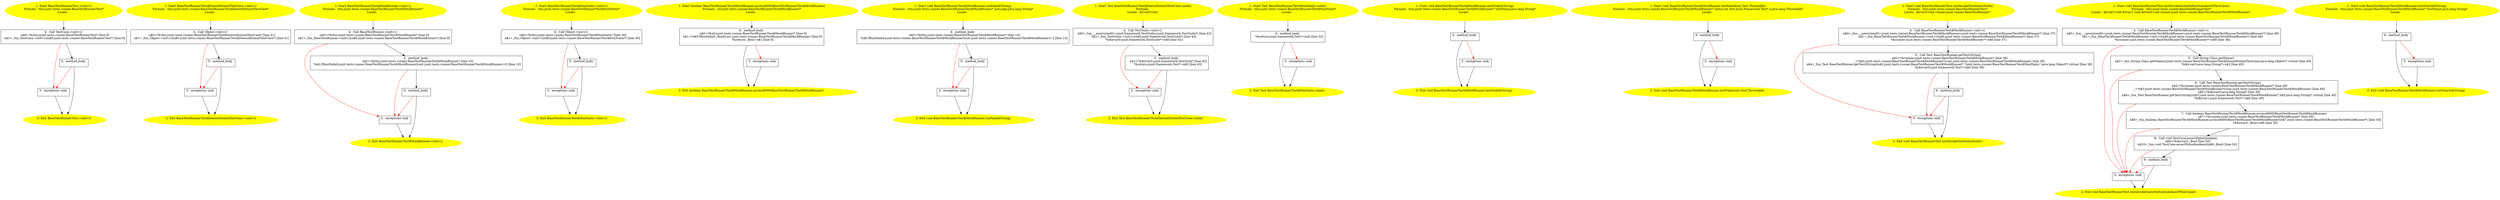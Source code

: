 /* @generated */
digraph cfg {
"junit.tests.runner.BaseTestRunnerTest.<init>().970b0ddd7cd2d6b14ed327c8016606b7_1" [label="1: Start BaseTestRunnerTest.<init>()\nFormals:  this:junit.tests.runner.BaseTestRunnerTest*\nLocals:  \n  " color=yellow style=filled]
	

	 "junit.tests.runner.BaseTestRunnerTest.<init>().970b0ddd7cd2d6b14ed327c8016606b7_1" -> "junit.tests.runner.BaseTestRunnerTest.<init>().970b0ddd7cd2d6b14ed327c8016606b7_4" ;
"junit.tests.runner.BaseTestRunnerTest.<init>().970b0ddd7cd2d6b14ed327c8016606b7_2" [label="2: Exit BaseTestRunnerTest.<init>() \n  " color=yellow style=filled]
	

"junit.tests.runner.BaseTestRunnerTest.<init>().970b0ddd7cd2d6b14ed327c8016606b7_3" [label="3:  exceptions sink \n  " shape="box"]
	

	 "junit.tests.runner.BaseTestRunnerTest.<init>().970b0ddd7cd2d6b14ed327c8016606b7_3" -> "junit.tests.runner.BaseTestRunnerTest.<init>().970b0ddd7cd2d6b14ed327c8016606b7_2" ;
"junit.tests.runner.BaseTestRunnerTest.<init>().970b0ddd7cd2d6b14ed327c8016606b7_4" [label="4:  Call TestCase.<init>() \n   n$0=*&this:junit.tests.runner.BaseTestRunnerTest* [line 8]\n  n$1=_fun_TestCase.<init>()(n$0:junit.tests.runner.BaseTestRunnerTest*) [line 8]\n " shape="box"]
	

	 "junit.tests.runner.BaseTestRunnerTest.<init>().970b0ddd7cd2d6b14ed327c8016606b7_4" -> "junit.tests.runner.BaseTestRunnerTest.<init>().970b0ddd7cd2d6b14ed327c8016606b7_5" ;
	 "junit.tests.runner.BaseTestRunnerTest.<init>().970b0ddd7cd2d6b14ed327c8016606b7_4" -> "junit.tests.runner.BaseTestRunnerTest.<init>().970b0ddd7cd2d6b14ed327c8016606b7_3" [color="red" ];
"junit.tests.runner.BaseTestRunnerTest.<init>().970b0ddd7cd2d6b14ed327c8016606b7_5" [label="5:  method_body \n  " shape="box"]
	

	 "junit.tests.runner.BaseTestRunnerTest.<init>().970b0ddd7cd2d6b14ed327c8016606b7_5" -> "junit.tests.runner.BaseTestRunnerTest.<init>().970b0ddd7cd2d6b14ed327c8016606b7_2" ;
	 "junit.tests.runner.BaseTestRunnerTest.<init>().970b0ddd7cd2d6b14ed327c8016606b7_5" -> "junit.tests.runner.BaseTestRunnerTest.<init>().970b0ddd7cd2d6b14ed327c8016606b7_3" [color="red" ];
"junit.tests.runner.BaseTestRunnerTest$DoesntExtendTestCase.<init>().9c954e14e626bd3613042c428a730e03_1" [label="1: Start BaseTestRunnerTest$DoesntExtendTestCase.<init>()\nFormals:  this:junit.tests.runner.BaseTestRunnerTest$DoesntExtendTestCase*\nLocals:  \n  " color=yellow style=filled]
	

	 "junit.tests.runner.BaseTestRunnerTest$DoesntExtendTestCase.<init>().9c954e14e626bd3613042c428a730e03_1" -> "junit.tests.runner.BaseTestRunnerTest$DoesntExtendTestCase.<init>().9c954e14e626bd3613042c428a730e03_4" ;
"junit.tests.runner.BaseTestRunnerTest$DoesntExtendTestCase.<init>().9c954e14e626bd3613042c428a730e03_2" [label="2: Exit BaseTestRunnerTest$DoesntExtendTestCase.<init>() \n  " color=yellow style=filled]
	

"junit.tests.runner.BaseTestRunnerTest$DoesntExtendTestCase.<init>().9c954e14e626bd3613042c428a730e03_3" [label="3:  exceptions sink \n  " shape="box"]
	

	 "junit.tests.runner.BaseTestRunnerTest$DoesntExtendTestCase.<init>().9c954e14e626bd3613042c428a730e03_3" -> "junit.tests.runner.BaseTestRunnerTest$DoesntExtendTestCase.<init>().9c954e14e626bd3613042c428a730e03_2" ;
"junit.tests.runner.BaseTestRunnerTest$DoesntExtendTestCase.<init>().9c954e14e626bd3613042c428a730e03_4" [label="4:  Call Object.<init>() \n   n$0=*&this:junit.tests.runner.BaseTestRunnerTest$DoesntExtendTestCase* [line 41]\n  n$1=_fun_Object.<init>()(n$0:junit.tests.runner.BaseTestRunnerTest$DoesntExtendTestCase*) [line 41]\n " shape="box"]
	

	 "junit.tests.runner.BaseTestRunnerTest$DoesntExtendTestCase.<init>().9c954e14e626bd3613042c428a730e03_4" -> "junit.tests.runner.BaseTestRunnerTest$DoesntExtendTestCase.<init>().9c954e14e626bd3613042c428a730e03_5" ;
	 "junit.tests.runner.BaseTestRunnerTest$DoesntExtendTestCase.<init>().9c954e14e626bd3613042c428a730e03_4" -> "junit.tests.runner.BaseTestRunnerTest$DoesntExtendTestCase.<init>().9c954e14e626bd3613042c428a730e03_3" [color="red" ];
"junit.tests.runner.BaseTestRunnerTest$DoesntExtendTestCase.<init>().9c954e14e626bd3613042c428a730e03_5" [label="5:  method_body \n  " shape="box"]
	

	 "junit.tests.runner.BaseTestRunnerTest$DoesntExtendTestCase.<init>().9c954e14e626bd3613042c428a730e03_5" -> "junit.tests.runner.BaseTestRunnerTest$DoesntExtendTestCase.<init>().9c954e14e626bd3613042c428a730e03_2" ;
	 "junit.tests.runner.BaseTestRunnerTest$DoesntExtendTestCase.<init>().9c954e14e626bd3613042c428a730e03_5" -> "junit.tests.runner.BaseTestRunnerTest$DoesntExtendTestCase.<init>().9c954e14e626bd3613042c428a730e03_3" [color="red" ];
"junit.tests.runner.BaseTestRunnerTest$MockRunner.<init>().0d391584226914f307fcde8b0631d300_1" [label="1: Start BaseTestRunnerTest$MockRunner.<init>()\nFormals:  this:junit.tests.runner.BaseTestRunnerTest$MockRunner*\nLocals:  \n  " color=yellow style=filled]
	

	 "junit.tests.runner.BaseTestRunnerTest$MockRunner.<init>().0d391584226914f307fcde8b0631d300_1" -> "junit.tests.runner.BaseTestRunnerTest$MockRunner.<init>().0d391584226914f307fcde8b0631d300_4" ;
"junit.tests.runner.BaseTestRunnerTest$MockRunner.<init>().0d391584226914f307fcde8b0631d300_2" [label="2: Exit BaseTestRunnerTest$MockRunner.<init>() \n  " color=yellow style=filled]
	

"junit.tests.runner.BaseTestRunnerTest$MockRunner.<init>().0d391584226914f307fcde8b0631d300_3" [label="3:  exceptions sink \n  " shape="box"]
	

	 "junit.tests.runner.BaseTestRunnerTest$MockRunner.<init>().0d391584226914f307fcde8b0631d300_3" -> "junit.tests.runner.BaseTestRunnerTest$MockRunner.<init>().0d391584226914f307fcde8b0631d300_2" ;
"junit.tests.runner.BaseTestRunnerTest$MockRunner.<init>().0d391584226914f307fcde8b0631d300_4" [label="4:  Call BaseTestRunner.<init>() \n   n$0=*&this:junit.tests.runner.BaseTestRunnerTest$MockRunner* [line 9]\n  n$1=_fun_BaseTestRunner.<init>()(n$0:junit.tests.runner.BaseTestRunnerTest$MockRunner*) [line 9]\n " shape="box"]
	

	 "junit.tests.runner.BaseTestRunnerTest$MockRunner.<init>().0d391584226914f307fcde8b0631d300_4" -> "junit.tests.runner.BaseTestRunnerTest$MockRunner.<init>().0d391584226914f307fcde8b0631d300_5" ;
	 "junit.tests.runner.BaseTestRunnerTest$MockRunner.<init>().0d391584226914f307fcde8b0631d300_4" -> "junit.tests.runner.BaseTestRunnerTest$MockRunner.<init>().0d391584226914f307fcde8b0631d300_3" [color="red" ];
"junit.tests.runner.BaseTestRunnerTest$MockRunner.<init>().0d391584226914f307fcde8b0631d300_5" [label="5:  method_body \n   n$2=*&this:junit.tests.runner.BaseTestRunnerTest$MockRunner* [line 10]\n  *n$2.fRunFailed:junit.tests.runner.BaseTestRunnerTest$MockRunner(root junit.tests.runner.BaseTestRunnerTest$MockRunner)=0 [line 10]\n " shape="box"]
	

	 "junit.tests.runner.BaseTestRunnerTest$MockRunner.<init>().0d391584226914f307fcde8b0631d300_5" -> "junit.tests.runner.BaseTestRunnerTest$MockRunner.<init>().0d391584226914f307fcde8b0631d300_6" ;
	 "junit.tests.runner.BaseTestRunnerTest$MockRunner.<init>().0d391584226914f307fcde8b0631d300_5" -> "junit.tests.runner.BaseTestRunnerTest$MockRunner.<init>().0d391584226914f307fcde8b0631d300_3" [color="red" ];
"junit.tests.runner.BaseTestRunnerTest$MockRunner.<init>().0d391584226914f307fcde8b0631d300_6" [label="6:  method_body \n  " shape="box"]
	

	 "junit.tests.runner.BaseTestRunnerTest$MockRunner.<init>().0d391584226914f307fcde8b0631d300_6" -> "junit.tests.runner.BaseTestRunnerTest$MockRunner.<init>().0d391584226914f307fcde8b0631d300_2" ;
	 "junit.tests.runner.BaseTestRunnerTest$MockRunner.<init>().0d391584226914f307fcde8b0631d300_6" -> "junit.tests.runner.BaseTestRunnerTest$MockRunner.<init>().0d391584226914f307fcde8b0631d300_3" [color="red" ];
"junit.tests.runner.BaseTestRunnerTest$NonStatic.<init>().d854600d7edfab98115441904ab23bbd_1" [label="1: Start BaseTestRunnerTest$NonStatic.<init>()\nFormals:  this:junit.tests.runner.BaseTestRunnerTest$NonStatic*\nLocals:  \n  " color=yellow style=filled]
	

	 "junit.tests.runner.BaseTestRunnerTest$NonStatic.<init>().d854600d7edfab98115441904ab23bbd_1" -> "junit.tests.runner.BaseTestRunnerTest$NonStatic.<init>().d854600d7edfab98115441904ab23bbd_4" ;
"junit.tests.runner.BaseTestRunnerTest$NonStatic.<init>().d854600d7edfab98115441904ab23bbd_2" [label="2: Exit BaseTestRunnerTest$NonStatic.<init>() \n  " color=yellow style=filled]
	

"junit.tests.runner.BaseTestRunnerTest$NonStatic.<init>().d854600d7edfab98115441904ab23bbd_3" [label="3:  exceptions sink \n  " shape="box"]
	

	 "junit.tests.runner.BaseTestRunnerTest$NonStatic.<init>().d854600d7edfab98115441904ab23bbd_3" -> "junit.tests.runner.BaseTestRunnerTest$NonStatic.<init>().d854600d7edfab98115441904ab23bbd_2" ;
"junit.tests.runner.BaseTestRunnerTest$NonStatic.<init>().d854600d7edfab98115441904ab23bbd_4" [label="4:  Call Object.<init>() \n   n$0=*&this:junit.tests.runner.BaseTestRunnerTest$NonStatic* [line 30]\n  n$1=_fun_Object.<init>()(n$0:junit.tests.runner.BaseTestRunnerTest$NonStatic*) [line 30]\n " shape="box"]
	

	 "junit.tests.runner.BaseTestRunnerTest$NonStatic.<init>().d854600d7edfab98115441904ab23bbd_4" -> "junit.tests.runner.BaseTestRunnerTest$NonStatic.<init>().d854600d7edfab98115441904ab23bbd_5" ;
	 "junit.tests.runner.BaseTestRunnerTest$NonStatic.<init>().d854600d7edfab98115441904ab23bbd_4" -> "junit.tests.runner.BaseTestRunnerTest$NonStatic.<init>().d854600d7edfab98115441904ab23bbd_3" [color="red" ];
"junit.tests.runner.BaseTestRunnerTest$NonStatic.<init>().d854600d7edfab98115441904ab23bbd_5" [label="5:  method_body \n  " shape="box"]
	

	 "junit.tests.runner.BaseTestRunnerTest$NonStatic.<init>().d854600d7edfab98115441904ab23bbd_5" -> "junit.tests.runner.BaseTestRunnerTest$NonStatic.<init>().d854600d7edfab98115441904ab23bbd_2" ;
	 "junit.tests.runner.BaseTestRunnerTest$NonStatic.<init>().d854600d7edfab98115441904ab23bbd_5" -> "junit.tests.runner.BaseTestRunnerTest$NonStatic.<init>().d854600d7edfab98115441904ab23bbd_3" [color="red" ];
"junit.tests.runner.BaseTestRunnerTest$MockRunner.access$000(junit.tests.runner.BaseTestRunnerTest$Mo.b3f27add9730a45603c6a0e226bae062_1" [label="1: Start boolean BaseTestRunnerTest$MockRunner.access$000(BaseTestRunnerTest$MockRunner)\nFormals:  x0:junit.tests.runner.BaseTestRunnerTest$MockRunner*\nLocals:  \n  " color=yellow style=filled]
	

	 "junit.tests.runner.BaseTestRunnerTest$MockRunner.access$000(junit.tests.runner.BaseTestRunnerTest$Mo.b3f27add9730a45603c6a0e226bae062_1" -> "junit.tests.runner.BaseTestRunnerTest$MockRunner.access$000(junit.tests.runner.BaseTestRunnerTest$Mo.b3f27add9730a45603c6a0e226bae062_4" ;
"junit.tests.runner.BaseTestRunnerTest$MockRunner.access$000(junit.tests.runner.BaseTestRunnerTest$Mo.b3f27add9730a45603c6a0e226bae062_2" [label="2: Exit boolean BaseTestRunnerTest$MockRunner.access$000(BaseTestRunnerTest$MockRunner) \n  " color=yellow style=filled]
	

"junit.tests.runner.BaseTestRunnerTest$MockRunner.access$000(junit.tests.runner.BaseTestRunnerTest$Mo.b3f27add9730a45603c6a0e226bae062_3" [label="3:  exceptions sink \n  " shape="box"]
	

	 "junit.tests.runner.BaseTestRunnerTest$MockRunner.access$000(junit.tests.runner.BaseTestRunnerTest$Mo.b3f27add9730a45603c6a0e226bae062_3" -> "junit.tests.runner.BaseTestRunnerTest$MockRunner.access$000(junit.tests.runner.BaseTestRunnerTest$Mo.b3f27add9730a45603c6a0e226bae062_2" ;
"junit.tests.runner.BaseTestRunnerTest$MockRunner.access$000(junit.tests.runner.BaseTestRunnerTest$Mo.b3f27add9730a45603c6a0e226bae062_4" [label="4:  method_body \n   n$0=*&x0:junit.tests.runner.BaseTestRunnerTest$MockRunner* [line 9]\n  n$1=*n$0.fRunFailed:_Bool(root junit.tests.runner.BaseTestRunnerTest$MockRunner) [line 9]\n  *&return:_Bool=n$1 [line 9]\n " shape="box"]
	

	 "junit.tests.runner.BaseTestRunnerTest$MockRunner.access$000(junit.tests.runner.BaseTestRunnerTest$Mo.b3f27add9730a45603c6a0e226bae062_4" -> "junit.tests.runner.BaseTestRunnerTest$MockRunner.access$000(junit.tests.runner.BaseTestRunnerTest$Mo.b3f27add9730a45603c6a0e226bae062_2" ;
	 "junit.tests.runner.BaseTestRunnerTest$MockRunner.access$000(junit.tests.runner.BaseTestRunnerTest$Mo.b3f27add9730a45603c6a0e226bae062_4" -> "junit.tests.runner.BaseTestRunnerTest$MockRunner.access$000(junit.tests.runner.BaseTestRunnerTest$Mo.b3f27add9730a45603c6a0e226bae062_3" [color="red" ];
"junit.tests.runner.BaseTestRunnerTest$MockRunner.runFailed(java.lang.String):void.2d2ca14695eeb3d428108d84b0112090_1" [label="1: Start void BaseTestRunnerTest$MockRunner.runFailed(String)\nFormals:  this:junit.tests.runner.BaseTestRunnerTest$MockRunner* message:java.lang.String*\nLocals:  \n  " color=yellow style=filled]
	

	 "junit.tests.runner.BaseTestRunnerTest$MockRunner.runFailed(java.lang.String):void.2d2ca14695eeb3d428108d84b0112090_1" -> "junit.tests.runner.BaseTestRunnerTest$MockRunner.runFailed(java.lang.String):void.2d2ca14695eeb3d428108d84b0112090_4" ;
"junit.tests.runner.BaseTestRunnerTest$MockRunner.runFailed(java.lang.String):void.2d2ca14695eeb3d428108d84b0112090_2" [label="2: Exit void BaseTestRunnerTest$MockRunner.runFailed(String) \n  " color=yellow style=filled]
	

"junit.tests.runner.BaseTestRunnerTest$MockRunner.runFailed(java.lang.String):void.2d2ca14695eeb3d428108d84b0112090_3" [label="3:  exceptions sink \n  " shape="box"]
	

	 "junit.tests.runner.BaseTestRunnerTest$MockRunner.runFailed(java.lang.String):void.2d2ca14695eeb3d428108d84b0112090_3" -> "junit.tests.runner.BaseTestRunnerTest$MockRunner.runFailed(java.lang.String):void.2d2ca14695eeb3d428108d84b0112090_2" ;
"junit.tests.runner.BaseTestRunnerTest$MockRunner.runFailed(java.lang.String):void.2d2ca14695eeb3d428108d84b0112090_4" [label="4:  method_body \n   n$0=*&this:junit.tests.runner.BaseTestRunnerTest$MockRunner* [line 14]\n  *n$0.fRunFailed:junit.tests.runner.BaseTestRunnerTest$MockRunner(root junit.tests.runner.BaseTestRunnerTest$MockRunner)=1 [line 14]\n " shape="box"]
	

	 "junit.tests.runner.BaseTestRunnerTest$MockRunner.runFailed(java.lang.String):void.2d2ca14695eeb3d428108d84b0112090_4" -> "junit.tests.runner.BaseTestRunnerTest$MockRunner.runFailed(java.lang.String):void.2d2ca14695eeb3d428108d84b0112090_5" ;
	 "junit.tests.runner.BaseTestRunnerTest$MockRunner.runFailed(java.lang.String):void.2d2ca14695eeb3d428108d84b0112090_4" -> "junit.tests.runner.BaseTestRunnerTest$MockRunner.runFailed(java.lang.String):void.2d2ca14695eeb3d428108d84b0112090_3" [color="red" ];
"junit.tests.runner.BaseTestRunnerTest$MockRunner.runFailed(java.lang.String):void.2d2ca14695eeb3d428108d84b0112090_5" [label="5:  method_body \n  " shape="box"]
	

	 "junit.tests.runner.BaseTestRunnerTest$MockRunner.runFailed(java.lang.String):void.2d2ca14695eeb3d428108d84b0112090_5" -> "junit.tests.runner.BaseTestRunnerTest$MockRunner.runFailed(java.lang.String):void.2d2ca14695eeb3d428108d84b0112090_2" ;
	 "junit.tests.runner.BaseTestRunnerTest$MockRunner.runFailed(java.lang.String):void.2d2ca14695eeb3d428108d84b0112090_5" -> "junit.tests.runner.BaseTestRunnerTest$MockRunner.runFailed(java.lang.String):void.2d2ca14695eeb3d428108d84b0112090_3" [color="red" ];
"junit.tests.runner.BaseTestRunnerTest$DoesntExtendTestCase.suite():junit.framework.Test.edf89f307072e9502c3cb8d0d6da4c73_1" [label="1: Start Test BaseTestRunnerTest$DoesntExtendTestCase.suite()\nFormals: \nLocals:  $irvar0:void \n  " color=yellow style=filled]
	

	 "junit.tests.runner.BaseTestRunnerTest$DoesntExtendTestCase.suite():junit.framework.Test.edf89f307072e9502c3cb8d0d6da4c73_1" -> "junit.tests.runner.BaseTestRunnerTest$DoesntExtendTestCase.suite():junit.framework.Test.edf89f307072e9502c3cb8d0d6da4c73_4" ;
"junit.tests.runner.BaseTestRunnerTest$DoesntExtendTestCase.suite():junit.framework.Test.edf89f307072e9502c3cb8d0d6da4c73_2" [label="2: Exit Test BaseTestRunnerTest$DoesntExtendTestCase.suite() \n  " color=yellow style=filled]
	

"junit.tests.runner.BaseTestRunnerTest$DoesntExtendTestCase.suite():junit.framework.Test.edf89f307072e9502c3cb8d0d6da4c73_3" [label="3:  exceptions sink \n  " shape="box"]
	

	 "junit.tests.runner.BaseTestRunnerTest$DoesntExtendTestCase.suite():junit.framework.Test.edf89f307072e9502c3cb8d0d6da4c73_3" -> "junit.tests.runner.BaseTestRunnerTest$DoesntExtendTestCase.suite():junit.framework.Test.edf89f307072e9502c3cb8d0d6da4c73_2" ;
"junit.tests.runner.BaseTestRunnerTest$DoesntExtendTestCase.suite():junit.framework.Test.edf89f307072e9502c3cb8d0d6da4c73_4" [label="4:  Call TestSuite.<init>() \n   n$0=_fun___new(sizeof(t=junit.framework.TestSuite):junit.framework.TestSuite*) [line 43]\n  n$1=_fun_TestSuite.<init>()(n$0:junit.framework.TestSuite*) [line 43]\n  *&$irvar0:junit.framework.TestSuite*=n$0 [line 43]\n " shape="box"]
	

	 "junit.tests.runner.BaseTestRunnerTest$DoesntExtendTestCase.suite():junit.framework.Test.edf89f307072e9502c3cb8d0d6da4c73_4" -> "junit.tests.runner.BaseTestRunnerTest$DoesntExtendTestCase.suite():junit.framework.Test.edf89f307072e9502c3cb8d0d6da4c73_5" ;
	 "junit.tests.runner.BaseTestRunnerTest$DoesntExtendTestCase.suite():junit.framework.Test.edf89f307072e9502c3cb8d0d6da4c73_4" -> "junit.tests.runner.BaseTestRunnerTest$DoesntExtendTestCase.suite():junit.framework.Test.edf89f307072e9502c3cb8d0d6da4c73_3" [color="red" ];
"junit.tests.runner.BaseTestRunnerTest$DoesntExtendTestCase.suite():junit.framework.Test.edf89f307072e9502c3cb8d0d6da4c73_5" [label="5:  method_body \n   n$2=*&$irvar0:junit.framework.TestSuite* [line 43]\n  *&return:junit.framework.Test*=n$2 [line 43]\n " shape="box"]
	

	 "junit.tests.runner.BaseTestRunnerTest$DoesntExtendTestCase.suite():junit.framework.Test.edf89f307072e9502c3cb8d0d6da4c73_5" -> "junit.tests.runner.BaseTestRunnerTest$DoesntExtendTestCase.suite():junit.framework.Test.edf89f307072e9502c3cb8d0d6da4c73_2" ;
	 "junit.tests.runner.BaseTestRunnerTest$DoesntExtendTestCase.suite():junit.framework.Test.edf89f307072e9502c3cb8d0d6da4c73_5" -> "junit.tests.runner.BaseTestRunnerTest$DoesntExtendTestCase.suite():junit.framework.Test.edf89f307072e9502c3cb8d0d6da4c73_3" [color="red" ];
"junit.tests.runner.BaseTestRunnerTest$NonStatic.suite():junit.framework.Test.8dd0c71170d63bf482b70c9d81701d93_1" [label="1: Start Test BaseTestRunnerTest$NonStatic.suite()\nFormals:  this:junit.tests.runner.BaseTestRunnerTest$NonStatic*\nLocals:  \n  " color=yellow style=filled]
	

	 "junit.tests.runner.BaseTestRunnerTest$NonStatic.suite():junit.framework.Test.8dd0c71170d63bf482b70c9d81701d93_1" -> "junit.tests.runner.BaseTestRunnerTest$NonStatic.suite():junit.framework.Test.8dd0c71170d63bf482b70c9d81701d93_4" ;
"junit.tests.runner.BaseTestRunnerTest$NonStatic.suite():junit.framework.Test.8dd0c71170d63bf482b70c9d81701d93_2" [label="2: Exit Test BaseTestRunnerTest$NonStatic.suite() \n  " color=yellow style=filled]
	

"junit.tests.runner.BaseTestRunnerTest$NonStatic.suite():junit.framework.Test.8dd0c71170d63bf482b70c9d81701d93_3" [label="3:  exceptions sink \n  " shape="box"]
	

	 "junit.tests.runner.BaseTestRunnerTest$NonStatic.suite():junit.framework.Test.8dd0c71170d63bf482b70c9d81701d93_3" -> "junit.tests.runner.BaseTestRunnerTest$NonStatic.suite():junit.framework.Test.8dd0c71170d63bf482b70c9d81701d93_2" ;
"junit.tests.runner.BaseTestRunnerTest$NonStatic.suite():junit.framework.Test.8dd0c71170d63bf482b70c9d81701d93_4" [label="4:  method_body \n   *&return:junit.framework.Test*=null [line 32]\n " shape="box"]
	

	 "junit.tests.runner.BaseTestRunnerTest$NonStatic.suite():junit.framework.Test.8dd0c71170d63bf482b70c9d81701d93_4" -> "junit.tests.runner.BaseTestRunnerTest$NonStatic.suite():junit.framework.Test.8dd0c71170d63bf482b70c9d81701d93_2" ;
	 "junit.tests.runner.BaseTestRunnerTest$NonStatic.suite():junit.framework.Test.8dd0c71170d63bf482b70c9d81701d93_4" -> "junit.tests.runner.BaseTestRunnerTest$NonStatic.suite():junit.framework.Test.8dd0c71170d63bf482b70c9d81701d93_3" [color="red" ];
"junit.tests.runner.BaseTestRunnerTest$MockRunner.testEnded(java.lang.String):void.a4b11f5382afd31d441b95f932269ada_1" [label="1: Start void BaseTestRunnerTest$MockRunner.testEnded(String)\nFormals:  this:junit.tests.runner.BaseTestRunnerTest$MockRunner* testName:java.lang.String*\nLocals:  \n  " color=yellow style=filled]
	

	 "junit.tests.runner.BaseTestRunnerTest$MockRunner.testEnded(java.lang.String):void.a4b11f5382afd31d441b95f932269ada_1" -> "junit.tests.runner.BaseTestRunnerTest$MockRunner.testEnded(java.lang.String):void.a4b11f5382afd31d441b95f932269ada_4" ;
"junit.tests.runner.BaseTestRunnerTest$MockRunner.testEnded(java.lang.String):void.a4b11f5382afd31d441b95f932269ada_2" [label="2: Exit void BaseTestRunnerTest$MockRunner.testEnded(String) \n  " color=yellow style=filled]
	

"junit.tests.runner.BaseTestRunnerTest$MockRunner.testEnded(java.lang.String):void.a4b11f5382afd31d441b95f932269ada_3" [label="3:  exceptions sink \n  " shape="box"]
	

	 "junit.tests.runner.BaseTestRunnerTest$MockRunner.testEnded(java.lang.String):void.a4b11f5382afd31d441b95f932269ada_3" -> "junit.tests.runner.BaseTestRunnerTest$MockRunner.testEnded(java.lang.String):void.a4b11f5382afd31d441b95f932269ada_2" ;
"junit.tests.runner.BaseTestRunnerTest$MockRunner.testEnded(java.lang.String):void.a4b11f5382afd31d441b95f932269ada_4" [label="4:  method_body \n  " shape="box"]
	

	 "junit.tests.runner.BaseTestRunnerTest$MockRunner.testEnded(java.lang.String):void.a4b11f5382afd31d441b95f932269ada_4" -> "junit.tests.runner.BaseTestRunnerTest$MockRunner.testEnded(java.lang.String):void.a4b11f5382afd31d441b95f932269ada_2" ;
	 "junit.tests.runner.BaseTestRunnerTest$MockRunner.testEnded(java.lang.String):void.a4b11f5382afd31d441b95f932269ada_4" -> "junit.tests.runner.BaseTestRunnerTest$MockRunner.testEnded(java.lang.String):void.a4b11f5382afd31d441b95f932269ada_3" [color="red" ];
"junit.tests.runner.BaseTestRunnerTest$MockRunner.testFailed(int,junit.framework.Test,java.lang.Throw.f69e828dd6d17b2d5a67ec2bb9972fee_1" [label="1: Start void BaseTestRunnerTest$MockRunner.testFailed(int,Test,Throwable)\nFormals:  this:junit.tests.runner.BaseTestRunnerTest$MockRunner* status:int test:junit.framework.Test* e:java.lang.Throwable*\nLocals:  \n  " color=yellow style=filled]
	

	 "junit.tests.runner.BaseTestRunnerTest$MockRunner.testFailed(int,junit.framework.Test,java.lang.Throw.f69e828dd6d17b2d5a67ec2bb9972fee_1" -> "junit.tests.runner.BaseTestRunnerTest$MockRunner.testFailed(int,junit.framework.Test,java.lang.Throw.f69e828dd6d17b2d5a67ec2bb9972fee_4" ;
"junit.tests.runner.BaseTestRunnerTest$MockRunner.testFailed(int,junit.framework.Test,java.lang.Throw.f69e828dd6d17b2d5a67ec2bb9972fee_2" [label="2: Exit void BaseTestRunnerTest$MockRunner.testFailed(int,Test,Throwable) \n  " color=yellow style=filled]
	

"junit.tests.runner.BaseTestRunnerTest$MockRunner.testFailed(int,junit.framework.Test,java.lang.Throw.f69e828dd6d17b2d5a67ec2bb9972fee_3" [label="3:  exceptions sink \n  " shape="box"]
	

	 "junit.tests.runner.BaseTestRunnerTest$MockRunner.testFailed(int,junit.framework.Test,java.lang.Throw.f69e828dd6d17b2d5a67ec2bb9972fee_3" -> "junit.tests.runner.BaseTestRunnerTest$MockRunner.testFailed(int,junit.framework.Test,java.lang.Throw.f69e828dd6d17b2d5a67ec2bb9972fee_2" ;
"junit.tests.runner.BaseTestRunnerTest$MockRunner.testFailed(int,junit.framework.Test,java.lang.Throw.f69e828dd6d17b2d5a67ec2bb9972fee_4" [label="4:  method_body \n  " shape="box"]
	

	 "junit.tests.runner.BaseTestRunnerTest$MockRunner.testFailed(int,junit.framework.Test,java.lang.Throw.f69e828dd6d17b2d5a67ec2bb9972fee_4" -> "junit.tests.runner.BaseTestRunnerTest$MockRunner.testFailed(int,junit.framework.Test,java.lang.Throw.f69e828dd6d17b2d5a67ec2bb9972fee_2" ;
	 "junit.tests.runner.BaseTestRunnerTest$MockRunner.testFailed(int,junit.framework.Test,java.lang.Throw.f69e828dd6d17b2d5a67ec2bb9972fee_4" -> "junit.tests.runner.BaseTestRunnerTest$MockRunner.testFailed(int,junit.framework.Test,java.lang.Throw.f69e828dd6d17b2d5a67ec2bb9972fee_3" [color="red" ];
"junit.tests.runner.BaseTestRunnerTest.testInvokeNonStaticSuite():void.04d4651e9f413f4b489d98f8569f52d9_1" [label="1: Start void BaseTestRunnerTest.testInvokeNonStaticSuite()\nFormals:  this:junit.tests.runner.BaseTestRunnerTest*\nLocals:  $irvar0:void runner:junit.runner.BaseTestRunner* \n  " color=yellow style=filled]
	

	 "junit.tests.runner.BaseTestRunnerTest.testInvokeNonStaticSuite():void.04d4651e9f413f4b489d98f8569f52d9_1" -> "junit.tests.runner.BaseTestRunnerTest.testInvokeNonStaticSuite():void.04d4651e9f413f4b489d98f8569f52d9_4" ;
"junit.tests.runner.BaseTestRunnerTest.testInvokeNonStaticSuite():void.04d4651e9f413f4b489d98f8569f52d9_2" [label="2: Exit void BaseTestRunnerTest.testInvokeNonStaticSuite() \n  " color=yellow style=filled]
	

"junit.tests.runner.BaseTestRunnerTest.testInvokeNonStaticSuite():void.04d4651e9f413f4b489d98f8569f52d9_3" [label="3:  exceptions sink \n  " shape="box"]
	

	 "junit.tests.runner.BaseTestRunnerTest.testInvokeNonStaticSuite():void.04d4651e9f413f4b489d98f8569f52d9_3" -> "junit.tests.runner.BaseTestRunnerTest.testInvokeNonStaticSuite():void.04d4651e9f413f4b489d98f8569f52d9_2" ;
"junit.tests.runner.BaseTestRunnerTest.testInvokeNonStaticSuite():void.04d4651e9f413f4b489d98f8569f52d9_4" [label="4:  Call BaseTestRunnerTest$MockRunner.<init>() \n   n$0=_fun___new(sizeof(t=junit.tests.runner.BaseTestRunnerTest$MockRunner):junit.tests.runner.BaseTestRunnerTest$MockRunner*) [line 37]\n  n$1=_fun_BaseTestRunnerTest$MockRunner.<init>()(n$0:junit.tests.runner.BaseTestRunnerTest$MockRunner*) [line 37]\n  *&runner:junit.tests.runner.BaseTestRunnerTest$MockRunner*=n$0 [line 37]\n " shape="box"]
	

	 "junit.tests.runner.BaseTestRunnerTest.testInvokeNonStaticSuite():void.04d4651e9f413f4b489d98f8569f52d9_4" -> "junit.tests.runner.BaseTestRunnerTest.testInvokeNonStaticSuite():void.04d4651e9f413f4b489d98f8569f52d9_5" ;
	 "junit.tests.runner.BaseTestRunnerTest.testInvokeNonStaticSuite():void.04d4651e9f413f4b489d98f8569f52d9_4" -> "junit.tests.runner.BaseTestRunnerTest.testInvokeNonStaticSuite():void.04d4651e9f413f4b489d98f8569f52d9_3" [color="red" ];
"junit.tests.runner.BaseTestRunnerTest.testInvokeNonStaticSuite():void.04d4651e9f413f4b489d98f8569f52d9_5" [label="5:  Call Test BaseTestRunner.getTest(String) \n   n$2=*&runner:junit.tests.runner.BaseTestRunnerTest$MockRunner* [line 38]\n  _=*n$2:junit.tests.runner.BaseTestRunnerTest$MockRunner*(root junit.tests.runner.BaseTestRunnerTest$MockRunner) [line 38]\n  n$4=_fun_Test BaseTestRunner.getTest(String)(n$2:junit.tests.runner.BaseTestRunnerTest$MockRunner*,\"junit.tests.runner.BaseTestRunnerTest$NonStatic\":java.lang.Object*) virtual [line 38]\n  *&$irvar0:junit.framework.Test*=n$4 [line 38]\n " shape="box"]
	

	 "junit.tests.runner.BaseTestRunnerTest.testInvokeNonStaticSuite():void.04d4651e9f413f4b489d98f8569f52d9_5" -> "junit.tests.runner.BaseTestRunnerTest.testInvokeNonStaticSuite():void.04d4651e9f413f4b489d98f8569f52d9_6" ;
	 "junit.tests.runner.BaseTestRunnerTest.testInvokeNonStaticSuite():void.04d4651e9f413f4b489d98f8569f52d9_5" -> "junit.tests.runner.BaseTestRunnerTest.testInvokeNonStaticSuite():void.04d4651e9f413f4b489d98f8569f52d9_3" [color="red" ];
"junit.tests.runner.BaseTestRunnerTest.testInvokeNonStaticSuite():void.04d4651e9f413f4b489d98f8569f52d9_6" [label="6:  method_body \n  " shape="box"]
	

	 "junit.tests.runner.BaseTestRunnerTest.testInvokeNonStaticSuite():void.04d4651e9f413f4b489d98f8569f52d9_6" -> "junit.tests.runner.BaseTestRunnerTest.testInvokeNonStaticSuite():void.04d4651e9f413f4b489d98f8569f52d9_2" ;
	 "junit.tests.runner.BaseTestRunnerTest.testInvokeNonStaticSuite():void.04d4651e9f413f4b489d98f8569f52d9_6" -> "junit.tests.runner.BaseTestRunnerTest.testInvokeNonStaticSuite():void.04d4651e9f413f4b489d98f8569f52d9_3" [color="red" ];
"junit.tests.runner.BaseTestRunnerTest.testInvokeSuiteOnNonSubclassOfTestCase():void.d5c4609e6fad0d6f19af0eb29146256e_1" [label="1: Start void BaseTestRunnerTest.testInvokeSuiteOnNonSubclassOfTestCase()\nFormals:  this:junit.tests.runner.BaseTestRunnerTest*\nLocals:  $irvar2:void $irvar1:void $irvar0:void runner:junit.tests.runner.BaseTestRunnerTest$MockRunner* \n  " color=yellow style=filled]
	

	 "junit.tests.runner.BaseTestRunnerTest.testInvokeSuiteOnNonSubclassOfTestCase():void.d5c4609e6fad0d6f19af0eb29146256e_1" -> "junit.tests.runner.BaseTestRunnerTest.testInvokeSuiteOnNonSubclassOfTestCase():void.d5c4609e6fad0d6f19af0eb29146256e_4" ;
"junit.tests.runner.BaseTestRunnerTest.testInvokeSuiteOnNonSubclassOfTestCase():void.d5c4609e6fad0d6f19af0eb29146256e_2" [label="2: Exit void BaseTestRunnerTest.testInvokeSuiteOnNonSubclassOfTestCase() \n  " color=yellow style=filled]
	

"junit.tests.runner.BaseTestRunnerTest.testInvokeSuiteOnNonSubclassOfTestCase():void.d5c4609e6fad0d6f19af0eb29146256e_3" [label="3:  exceptions sink \n  " shape="box"]
	

	 "junit.tests.runner.BaseTestRunnerTest.testInvokeSuiteOnNonSubclassOfTestCase():void.d5c4609e6fad0d6f19af0eb29146256e_3" -> "junit.tests.runner.BaseTestRunnerTest.testInvokeSuiteOnNonSubclassOfTestCase():void.d5c4609e6fad0d6f19af0eb29146256e_2" ;
"junit.tests.runner.BaseTestRunnerTest.testInvokeSuiteOnNonSubclassOfTestCase():void.d5c4609e6fad0d6f19af0eb29146256e_4" [label="4:  Call BaseTestRunnerTest$MockRunner.<init>() \n   n$0=_fun___new(sizeof(t=junit.tests.runner.BaseTestRunnerTest$MockRunner):junit.tests.runner.BaseTestRunnerTest$MockRunner*) [line 48]\n  n$1=_fun_BaseTestRunnerTest$MockRunner.<init>()(n$0:junit.tests.runner.BaseTestRunnerTest$MockRunner*) [line 48]\n  *&runner:junit.tests.runner.BaseTestRunnerTest$MockRunner*=n$0 [line 48]\n " shape="box"]
	

	 "junit.tests.runner.BaseTestRunnerTest.testInvokeSuiteOnNonSubclassOfTestCase():void.d5c4609e6fad0d6f19af0eb29146256e_4" -> "junit.tests.runner.BaseTestRunnerTest.testInvokeSuiteOnNonSubclassOfTestCase():void.d5c4609e6fad0d6f19af0eb29146256e_5" ;
	 "junit.tests.runner.BaseTestRunnerTest.testInvokeSuiteOnNonSubclassOfTestCase():void.d5c4609e6fad0d6f19af0eb29146256e_4" -> "junit.tests.runner.BaseTestRunnerTest.testInvokeSuiteOnNonSubclassOfTestCase():void.d5c4609e6fad0d6f19af0eb29146256e_3" [color="red" ];
"junit.tests.runner.BaseTestRunnerTest.testInvokeSuiteOnNonSubclassOfTestCase():void.d5c4609e6fad0d6f19af0eb29146256e_5" [label="5:  Call String Class.getName() \n   n$2=_fun_String Class.getName()(junit.tests.runner.BaseTestRunnerTest$DoesntExtendTestCase:java.lang.Object*) virtual [line 49]\n  *&$irvar0:java.lang.String*=n$2 [line 49]\n " shape="box"]
	

	 "junit.tests.runner.BaseTestRunnerTest.testInvokeSuiteOnNonSubclassOfTestCase():void.d5c4609e6fad0d6f19af0eb29146256e_5" -> "junit.tests.runner.BaseTestRunnerTest.testInvokeSuiteOnNonSubclassOfTestCase():void.d5c4609e6fad0d6f19af0eb29146256e_6" ;
	 "junit.tests.runner.BaseTestRunnerTest.testInvokeSuiteOnNonSubclassOfTestCase():void.d5c4609e6fad0d6f19af0eb29146256e_5" -> "junit.tests.runner.BaseTestRunnerTest.testInvokeSuiteOnNonSubclassOfTestCase():void.d5c4609e6fad0d6f19af0eb29146256e_3" [color="red" ];
"junit.tests.runner.BaseTestRunnerTest.testInvokeSuiteOnNonSubclassOfTestCase():void.d5c4609e6fad0d6f19af0eb29146256e_6" [label="6:  Call Test BaseTestRunner.getTest(String) \n   n$3=*&runner:junit.tests.runner.BaseTestRunnerTest$MockRunner* [line 49]\n  _=*n$3:junit.tests.runner.BaseTestRunnerTest$MockRunner*(root junit.tests.runner.BaseTestRunnerTest$MockRunner) [line 49]\n  n$5=*&$irvar0:java.lang.String* [line 49]\n  n$6=_fun_Test BaseTestRunner.getTest(String)(n$3:junit.tests.runner.BaseTestRunnerTest$MockRunner*,n$5:java.lang.String*) virtual [line 49]\n  *&$irvar1:junit.framework.Test*=n$6 [line 49]\n " shape="box"]
	

	 "junit.tests.runner.BaseTestRunnerTest.testInvokeSuiteOnNonSubclassOfTestCase():void.d5c4609e6fad0d6f19af0eb29146256e_6" -> "junit.tests.runner.BaseTestRunnerTest.testInvokeSuiteOnNonSubclassOfTestCase():void.d5c4609e6fad0d6f19af0eb29146256e_7" ;
	 "junit.tests.runner.BaseTestRunnerTest.testInvokeSuiteOnNonSubclassOfTestCase():void.d5c4609e6fad0d6f19af0eb29146256e_6" -> "junit.tests.runner.BaseTestRunnerTest.testInvokeSuiteOnNonSubclassOfTestCase():void.d5c4609e6fad0d6f19af0eb29146256e_3" [color="red" ];
"junit.tests.runner.BaseTestRunnerTest.testInvokeSuiteOnNonSubclassOfTestCase():void.d5c4609e6fad0d6f19af0eb29146256e_7" [label="7:  Call boolean BaseTestRunnerTest$MockRunner.access$000(BaseTestRunnerTest$MockRunner) \n   n$7=*&runner:junit.tests.runner.BaseTestRunnerTest$MockRunner* [line 50]\n  n$8=_fun_boolean BaseTestRunnerTest$MockRunner.access$000(BaseTestRunnerTest$MockRunner)(n$7:junit.tests.runner.BaseTestRunnerTest$MockRunner*) [line 50]\n  *&$irvar2:_Bool=n$8 [line 50]\n " shape="box"]
	

	 "junit.tests.runner.BaseTestRunnerTest.testInvokeSuiteOnNonSubclassOfTestCase():void.d5c4609e6fad0d6f19af0eb29146256e_7" -> "junit.tests.runner.BaseTestRunnerTest.testInvokeSuiteOnNonSubclassOfTestCase():void.d5c4609e6fad0d6f19af0eb29146256e_8" ;
	 "junit.tests.runner.BaseTestRunnerTest.testInvokeSuiteOnNonSubclassOfTestCase():void.d5c4609e6fad0d6f19af0eb29146256e_7" -> "junit.tests.runner.BaseTestRunnerTest.testInvokeSuiteOnNonSubclassOfTestCase():void.d5c4609e6fad0d6f19af0eb29146256e_3" [color="red" ];
"junit.tests.runner.BaseTestRunnerTest.testInvokeSuiteOnNonSubclassOfTestCase():void.d5c4609e6fad0d6f19af0eb29146256e_8" [label="8:  Call void TestCase.assertFalse(boolean) \n   n$9=*&$irvar2:_Bool [line 50]\n  n$10=_fun_void TestCase.assertFalse(boolean)(n$9:_Bool) [line 50]\n " shape="box"]
	

	 "junit.tests.runner.BaseTestRunnerTest.testInvokeSuiteOnNonSubclassOfTestCase():void.d5c4609e6fad0d6f19af0eb29146256e_8" -> "junit.tests.runner.BaseTestRunnerTest.testInvokeSuiteOnNonSubclassOfTestCase():void.d5c4609e6fad0d6f19af0eb29146256e_9" ;
	 "junit.tests.runner.BaseTestRunnerTest.testInvokeSuiteOnNonSubclassOfTestCase():void.d5c4609e6fad0d6f19af0eb29146256e_8" -> "junit.tests.runner.BaseTestRunnerTest.testInvokeSuiteOnNonSubclassOfTestCase():void.d5c4609e6fad0d6f19af0eb29146256e_3" [color="red" ];
"junit.tests.runner.BaseTestRunnerTest.testInvokeSuiteOnNonSubclassOfTestCase():void.d5c4609e6fad0d6f19af0eb29146256e_9" [label="9:  method_body \n  " shape="box"]
	

	 "junit.tests.runner.BaseTestRunnerTest.testInvokeSuiteOnNonSubclassOfTestCase():void.d5c4609e6fad0d6f19af0eb29146256e_9" -> "junit.tests.runner.BaseTestRunnerTest.testInvokeSuiteOnNonSubclassOfTestCase():void.d5c4609e6fad0d6f19af0eb29146256e_2" ;
	 "junit.tests.runner.BaseTestRunnerTest.testInvokeSuiteOnNonSubclassOfTestCase():void.d5c4609e6fad0d6f19af0eb29146256e_9" -> "junit.tests.runner.BaseTestRunnerTest.testInvokeSuiteOnNonSubclassOfTestCase():void.d5c4609e6fad0d6f19af0eb29146256e_3" [color="red" ];
"junit.tests.runner.BaseTestRunnerTest$MockRunner.testStarted(java.lang.String):void.76b9ba86b99b83a416af6d8d02cb750e_1" [label="1: Start void BaseTestRunnerTest$MockRunner.testStarted(String)\nFormals:  this:junit.tests.runner.BaseTestRunnerTest$MockRunner* testName:java.lang.String*\nLocals:  \n  " color=yellow style=filled]
	

	 "junit.tests.runner.BaseTestRunnerTest$MockRunner.testStarted(java.lang.String):void.76b9ba86b99b83a416af6d8d02cb750e_1" -> "junit.tests.runner.BaseTestRunnerTest$MockRunner.testStarted(java.lang.String):void.76b9ba86b99b83a416af6d8d02cb750e_4" ;
"junit.tests.runner.BaseTestRunnerTest$MockRunner.testStarted(java.lang.String):void.76b9ba86b99b83a416af6d8d02cb750e_2" [label="2: Exit void BaseTestRunnerTest$MockRunner.testStarted(String) \n  " color=yellow style=filled]
	

"junit.tests.runner.BaseTestRunnerTest$MockRunner.testStarted(java.lang.String):void.76b9ba86b99b83a416af6d8d02cb750e_3" [label="3:  exceptions sink \n  " shape="box"]
	

	 "junit.tests.runner.BaseTestRunnerTest$MockRunner.testStarted(java.lang.String):void.76b9ba86b99b83a416af6d8d02cb750e_3" -> "junit.tests.runner.BaseTestRunnerTest$MockRunner.testStarted(java.lang.String):void.76b9ba86b99b83a416af6d8d02cb750e_2" ;
"junit.tests.runner.BaseTestRunnerTest$MockRunner.testStarted(java.lang.String):void.76b9ba86b99b83a416af6d8d02cb750e_4" [label="4:  method_body \n  " shape="box"]
	

	 "junit.tests.runner.BaseTestRunnerTest$MockRunner.testStarted(java.lang.String):void.76b9ba86b99b83a416af6d8d02cb750e_4" -> "junit.tests.runner.BaseTestRunnerTest$MockRunner.testStarted(java.lang.String):void.76b9ba86b99b83a416af6d8d02cb750e_2" ;
	 "junit.tests.runner.BaseTestRunnerTest$MockRunner.testStarted(java.lang.String):void.76b9ba86b99b83a416af6d8d02cb750e_4" -> "junit.tests.runner.BaseTestRunnerTest$MockRunner.testStarted(java.lang.String):void.76b9ba86b99b83a416af6d8d02cb750e_3" [color="red" ];
}
